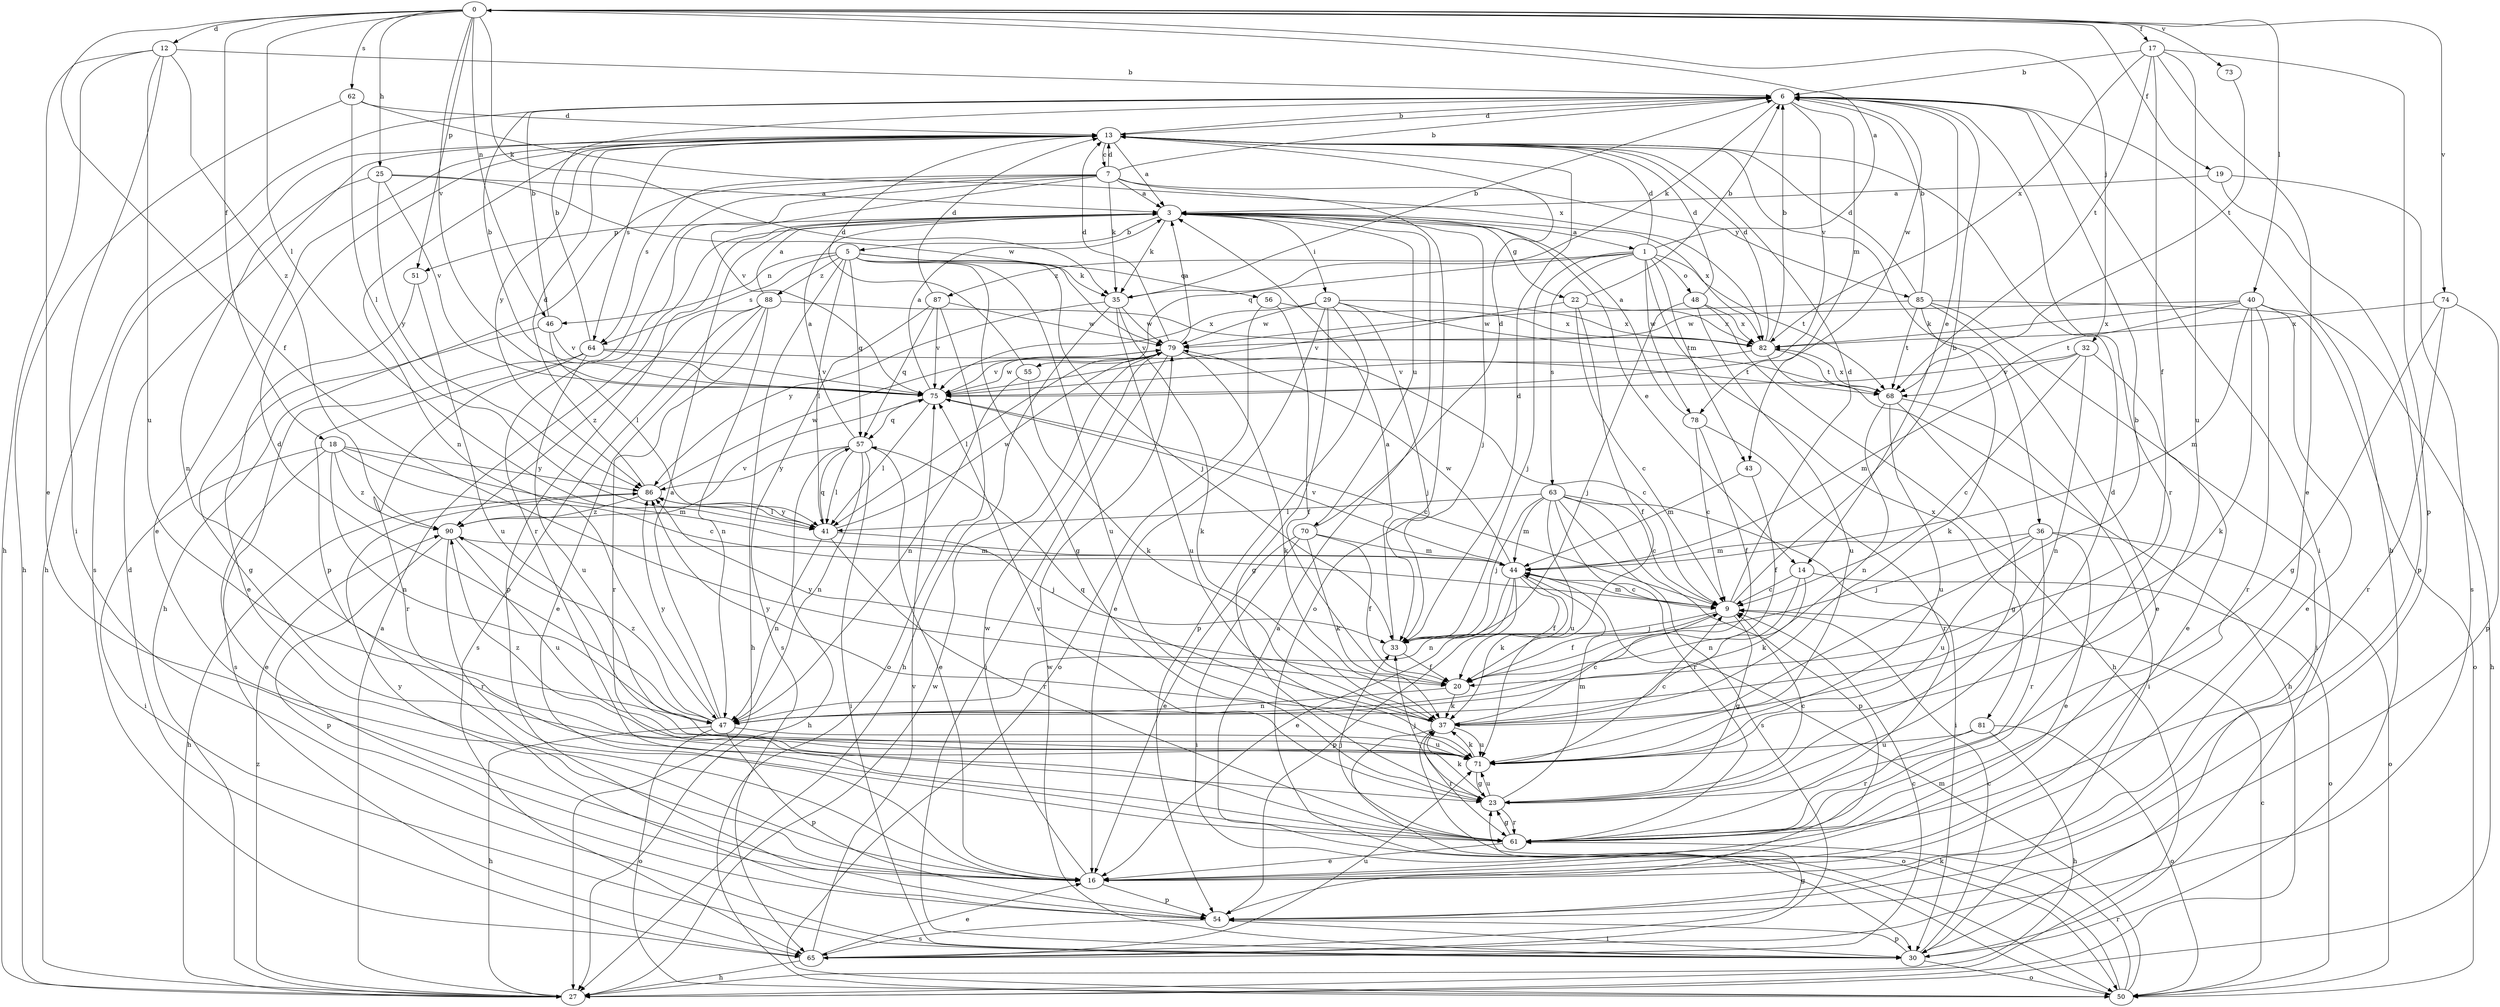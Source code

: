 strict digraph  {
0;
1;
3;
5;
6;
7;
9;
12;
13;
14;
16;
17;
18;
19;
20;
22;
23;
25;
27;
29;
30;
32;
33;
35;
36;
37;
40;
41;
43;
44;
46;
47;
48;
50;
51;
54;
55;
56;
57;
61;
62;
63;
64;
65;
68;
70;
71;
73;
74;
75;
78;
79;
81;
82;
85;
86;
87;
88;
90;
0 -> 12  [label=d];
0 -> 17  [label=f];
0 -> 18  [label=f];
0 -> 19  [label=f];
0 -> 20  [label=f];
0 -> 25  [label=h];
0 -> 32  [label=j];
0 -> 35  [label=k];
0 -> 40  [label=l];
0 -> 41  [label=l];
0 -> 46  [label=n];
0 -> 51  [label=p];
0 -> 62  [label=s];
0 -> 73  [label=v];
0 -> 74  [label=v];
0 -> 75  [label=v];
1 -> 0  [label=a];
1 -> 13  [label=d];
1 -> 33  [label=j];
1 -> 43  [label=m];
1 -> 48  [label=o];
1 -> 55  [label=q];
1 -> 63  [label=s];
1 -> 68  [label=t];
1 -> 78  [label=w];
1 -> 81  [label=x];
1 -> 87  [label=z];
3 -> 1  [label=a];
3 -> 5  [label=b];
3 -> 14  [label=e];
3 -> 22  [label=g];
3 -> 29  [label=i];
3 -> 33  [label=j];
3 -> 35  [label=k];
3 -> 51  [label=p];
3 -> 54  [label=p];
3 -> 70  [label=u];
3 -> 82  [label=x];
5 -> 23  [label=g];
5 -> 27  [label=h];
5 -> 33  [label=j];
5 -> 35  [label=k];
5 -> 41  [label=l];
5 -> 46  [label=n];
5 -> 56  [label=q];
5 -> 57  [label=q];
5 -> 64  [label=s];
5 -> 71  [label=u];
5 -> 88  [label=z];
6 -> 13  [label=d];
6 -> 14  [label=e];
6 -> 27  [label=h];
6 -> 30  [label=i];
6 -> 35  [label=k];
6 -> 43  [label=m];
6 -> 61  [label=r];
6 -> 75  [label=v];
6 -> 78  [label=w];
7 -> 3  [label=a];
7 -> 6  [label=b];
7 -> 13  [label=d];
7 -> 27  [label=h];
7 -> 35  [label=k];
7 -> 50  [label=o];
7 -> 54  [label=p];
7 -> 61  [label=r];
7 -> 64  [label=s];
7 -> 75  [label=v];
7 -> 85  [label=y];
9 -> 6  [label=b];
9 -> 13  [label=d];
9 -> 20  [label=f];
9 -> 23  [label=g];
9 -> 33  [label=j];
9 -> 44  [label=m];
12 -> 6  [label=b];
12 -> 16  [label=e];
12 -> 27  [label=h];
12 -> 30  [label=i];
12 -> 71  [label=u];
12 -> 90  [label=z];
13 -> 3  [label=a];
13 -> 6  [label=b];
13 -> 7  [label=c];
13 -> 16  [label=e];
13 -> 36  [label=k];
13 -> 47  [label=n];
13 -> 64  [label=s];
13 -> 65  [label=s];
13 -> 86  [label=y];
14 -> 9  [label=c];
14 -> 37  [label=k];
14 -> 47  [label=n];
14 -> 50  [label=o];
16 -> 54  [label=p];
16 -> 79  [label=w];
16 -> 86  [label=y];
17 -> 6  [label=b];
17 -> 16  [label=e];
17 -> 20  [label=f];
17 -> 54  [label=p];
17 -> 68  [label=t];
17 -> 71  [label=u];
17 -> 82  [label=x];
18 -> 9  [label=c];
18 -> 16  [label=e];
18 -> 30  [label=i];
18 -> 44  [label=m];
18 -> 47  [label=n];
18 -> 86  [label=y];
18 -> 90  [label=z];
19 -> 3  [label=a];
19 -> 54  [label=p];
19 -> 65  [label=s];
20 -> 37  [label=k];
20 -> 47  [label=n];
20 -> 86  [label=y];
22 -> 6  [label=b];
22 -> 9  [label=c];
22 -> 20  [label=f];
22 -> 75  [label=v];
22 -> 82  [label=x];
23 -> 9  [label=c];
23 -> 13  [label=d];
23 -> 33  [label=j];
23 -> 37  [label=k];
23 -> 44  [label=m];
23 -> 61  [label=r];
23 -> 71  [label=u];
23 -> 75  [label=v];
25 -> 3  [label=a];
25 -> 47  [label=n];
25 -> 75  [label=v];
25 -> 79  [label=w];
25 -> 86  [label=y];
27 -> 3  [label=a];
27 -> 79  [label=w];
27 -> 90  [label=z];
29 -> 16  [label=e];
29 -> 23  [label=g];
29 -> 33  [label=j];
29 -> 54  [label=p];
29 -> 68  [label=t];
29 -> 75  [label=v];
29 -> 79  [label=w];
29 -> 82  [label=x];
30 -> 6  [label=b];
30 -> 9  [label=c];
30 -> 50  [label=o];
30 -> 54  [label=p];
30 -> 79  [label=w];
32 -> 9  [label=c];
32 -> 16  [label=e];
32 -> 44  [label=m];
32 -> 47  [label=n];
32 -> 75  [label=v];
33 -> 3  [label=a];
33 -> 13  [label=d];
33 -> 20  [label=f];
35 -> 6  [label=b];
35 -> 27  [label=h];
35 -> 37  [label=k];
35 -> 71  [label=u];
35 -> 79  [label=w];
35 -> 86  [label=y];
36 -> 16  [label=e];
36 -> 33  [label=j];
36 -> 44  [label=m];
36 -> 50  [label=o];
36 -> 61  [label=r];
36 -> 71  [label=u];
37 -> 6  [label=b];
37 -> 9  [label=c];
37 -> 50  [label=o];
37 -> 57  [label=q];
37 -> 61  [label=r];
37 -> 71  [label=u];
37 -> 86  [label=y];
40 -> 16  [label=e];
40 -> 27  [label=h];
40 -> 37  [label=k];
40 -> 44  [label=m];
40 -> 61  [label=r];
40 -> 68  [label=t];
40 -> 79  [label=w];
40 -> 82  [label=x];
41 -> 33  [label=j];
41 -> 47  [label=n];
41 -> 57  [label=q];
41 -> 61  [label=r];
41 -> 79  [label=w];
41 -> 86  [label=y];
43 -> 20  [label=f];
43 -> 44  [label=m];
44 -> 9  [label=c];
44 -> 16  [label=e];
44 -> 20  [label=f];
44 -> 37  [label=k];
44 -> 47  [label=n];
44 -> 54  [label=p];
44 -> 75  [label=v];
44 -> 79  [label=w];
46 -> 6  [label=b];
46 -> 23  [label=g];
46 -> 41  [label=l];
46 -> 75  [label=v];
47 -> 3  [label=a];
47 -> 13  [label=d];
47 -> 27  [label=h];
47 -> 50  [label=o];
47 -> 54  [label=p];
47 -> 71  [label=u];
47 -> 86  [label=y];
47 -> 90  [label=z];
48 -> 13  [label=d];
48 -> 27  [label=h];
48 -> 33  [label=j];
48 -> 71  [label=u];
48 -> 82  [label=x];
50 -> 3  [label=a];
50 -> 9  [label=c];
50 -> 37  [label=k];
50 -> 44  [label=m];
50 -> 61  [label=r];
51 -> 16  [label=e];
51 -> 71  [label=u];
54 -> 30  [label=i];
54 -> 65  [label=s];
55 -> 13  [label=d];
55 -> 37  [label=k];
55 -> 47  [label=n];
56 -> 20  [label=f];
56 -> 50  [label=o];
56 -> 82  [label=x];
57 -> 3  [label=a];
57 -> 16  [label=e];
57 -> 27  [label=h];
57 -> 30  [label=i];
57 -> 41  [label=l];
57 -> 47  [label=n];
57 -> 86  [label=y];
61 -> 16  [label=e];
61 -> 23  [label=g];
61 -> 33  [label=j];
62 -> 13  [label=d];
62 -> 27  [label=h];
62 -> 41  [label=l];
62 -> 82  [label=x];
63 -> 9  [label=c];
63 -> 30  [label=i];
63 -> 33  [label=j];
63 -> 41  [label=l];
63 -> 44  [label=m];
63 -> 54  [label=p];
63 -> 61  [label=r];
63 -> 65  [label=s];
63 -> 71  [label=u];
64 -> 6  [label=b];
64 -> 61  [label=r];
64 -> 65  [label=s];
64 -> 68  [label=t];
64 -> 71  [label=u];
64 -> 75  [label=v];
65 -> 9  [label=c];
65 -> 13  [label=d];
65 -> 16  [label=e];
65 -> 23  [label=g];
65 -> 27  [label=h];
65 -> 71  [label=u];
65 -> 75  [label=v];
68 -> 23  [label=g];
68 -> 30  [label=i];
68 -> 47  [label=n];
68 -> 71  [label=u];
68 -> 82  [label=x];
70 -> 13  [label=d];
70 -> 16  [label=e];
70 -> 20  [label=f];
70 -> 30  [label=i];
70 -> 37  [label=k];
70 -> 44  [label=m];
71 -> 9  [label=c];
71 -> 23  [label=g];
71 -> 37  [label=k];
71 -> 90  [label=z];
73 -> 68  [label=t];
74 -> 23  [label=g];
74 -> 54  [label=p];
74 -> 61  [label=r];
74 -> 82  [label=x];
75 -> 3  [label=a];
75 -> 6  [label=b];
75 -> 9  [label=c];
75 -> 41  [label=l];
75 -> 57  [label=q];
75 -> 79  [label=w];
78 -> 3  [label=a];
78 -> 9  [label=c];
78 -> 20  [label=f];
78 -> 61  [label=r];
79 -> 3  [label=a];
79 -> 9  [label=c];
79 -> 13  [label=d];
79 -> 30  [label=i];
79 -> 37  [label=k];
79 -> 41  [label=l];
79 -> 75  [label=v];
81 -> 27  [label=h];
81 -> 50  [label=o];
81 -> 61  [label=r];
81 -> 71  [label=u];
82 -> 6  [label=b];
82 -> 13  [label=d];
82 -> 27  [label=h];
82 -> 68  [label=t];
82 -> 75  [label=v];
85 -> 6  [label=b];
85 -> 13  [label=d];
85 -> 16  [label=e];
85 -> 30  [label=i];
85 -> 37  [label=k];
85 -> 50  [label=o];
85 -> 68  [label=t];
85 -> 79  [label=w];
86 -> 13  [label=d];
86 -> 27  [label=h];
86 -> 41  [label=l];
86 -> 79  [label=w];
86 -> 90  [label=z];
87 -> 13  [label=d];
87 -> 50  [label=o];
87 -> 57  [label=q];
87 -> 65  [label=s];
87 -> 75  [label=v];
87 -> 79  [label=w];
88 -> 3  [label=a];
88 -> 16  [label=e];
88 -> 47  [label=n];
88 -> 61  [label=r];
88 -> 65  [label=s];
88 -> 82  [label=x];
88 -> 90  [label=z];
90 -> 44  [label=m];
90 -> 54  [label=p];
90 -> 61  [label=r];
90 -> 71  [label=u];
90 -> 75  [label=v];
}
